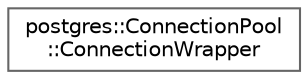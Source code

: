 digraph "Graphical Class Hierarchy"
{
 // LATEX_PDF_SIZE
  bgcolor="transparent";
  edge [fontname=Helvetica,fontsize=10,labelfontname=Helvetica,labelfontsize=10];
  node [fontname=Helvetica,fontsize=10,shape=box,height=0.2,width=0.4];
  rankdir="LR";
  Node0 [id="Node000000",label="postgres::ConnectionPool\l::ConnectionWrapper",height=0.2,width=0.4,color="grey40", fillcolor="white", style="filled",URL="$classpostgres_1_1_connection_pool_1_1_connection_wrapper.html",tooltip="Класс-обертка для управления временем жизни соединения."];
}
